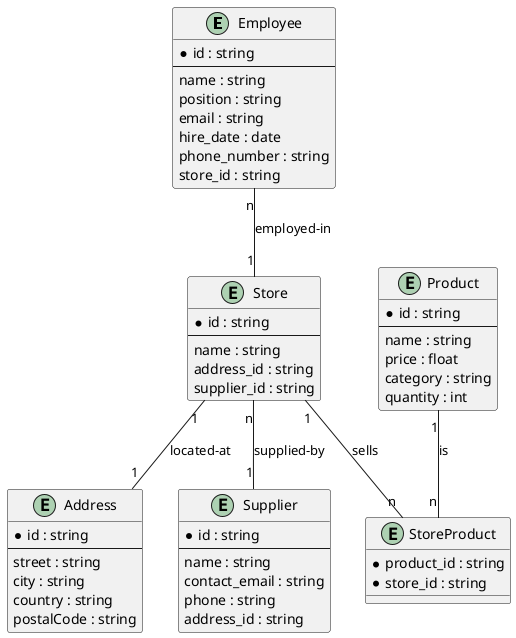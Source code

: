 @startuml en

entity Employee {
  *id : string
  --
  name : string
  position : string
  email : string
  hire_date : date
  phone_number : string
  store_id : string
}

entity Product {
  *id : string
  --
  name : string
  price : float
  category : string
  quantity : int
}

entity StoreProduct {
  *product_id : string
  *store_id : string
}

entity Store {
  *id : string
  --
  name : string
  address_id : string
  supplier_id : string
}

entity Address {
  *id : string
  --
  street : string
  city : string
  country : string
  postalCode : string
}

entity Supplier {
  *id : string
  --
  name : string
  contact_email : string
  phone : string
  address_id : string
}

Employee "n" -- "1" Store : employed-in
Store "1" -- "1" Address : located-at
Store "n" -- "1" Supplier : supplied-by
Store "1" -- "n" StoreProduct : sells
Product "1" -- "n" StoreProduct : is
@enduml
